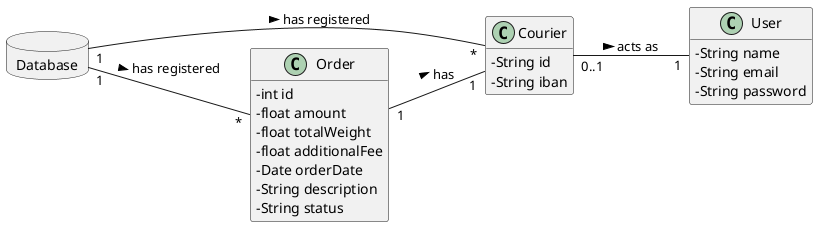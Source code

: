 @startuml
skinparam classAttributeIconSize 0
hide methods
left to right direction

database Database {
}
class Courier {
      -String id
      -String iban
}
class User{
-   String name
-   String email
-   String password
}

class Order{
-   int id
-   float amount
-   float totalWeight
-   float additionalFee
-   Date orderDate
-   String description
-   String status
}

Database "1" -- "*" Courier : has registered >
Database "1" -- "*" Order : has registered >
Courier "0..1" -- "1" User: acts as >
Order "1" -- "1" Courier : has >
@enduml